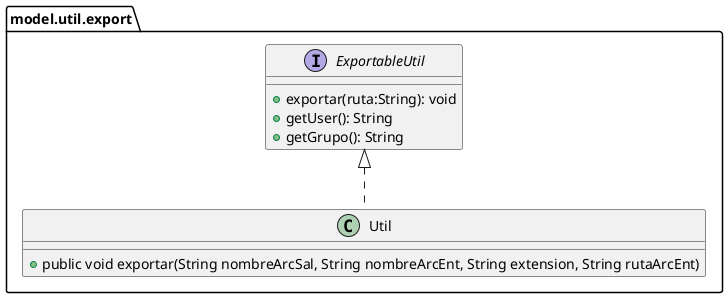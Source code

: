 @startuml export

set separator none
package model.util.export{


    class Util{
        +  public void exportar(String nombreArcSal, String nombreArcEnt, String extension, String rutaArcEnt)
    }

    interface ExportableUtil{

        + exportar(ruta:String): void
        + getUser(): String
        + getGrupo(): String
    }


}


ExportableUtil <|.. Util


@enduml

